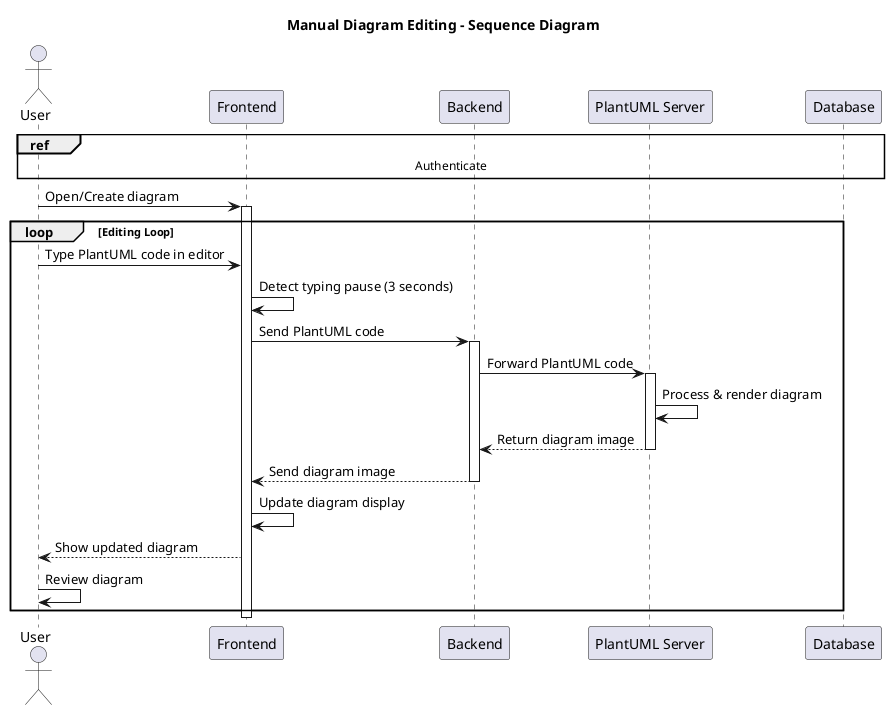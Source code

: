 @startuml
title Manual Diagram Editing - Sequence Diagram

actor User
participant Frontend
participant Backend
participant "PlantUML Server" as PlantUML

ref over User, Database: Authenticate



User -> Frontend: Open/Create diagram
activate Frontend

loop Editing Loop
    User -> Frontend: Type PlantUML code in editor
    Frontend -> Frontend: Detect typing pause (3 seconds)
    
    Frontend -> Backend: Send PlantUML code
    activate Backend
    
    Backend -> PlantUML: Forward PlantUML code
    activate PlantUML
    
    PlantUML -> PlantUML: Process & render diagram
    PlantUML --> Backend: Return diagram image
    deactivate PlantUML
    
    Backend --> Frontend: Send diagram image
    deactivate Backend
    
    Frontend -> Frontend: Update diagram display
    Frontend --> User: Show updated diagram
    
    User -> User: Review diagram
end

deactivate Frontend

@enduml